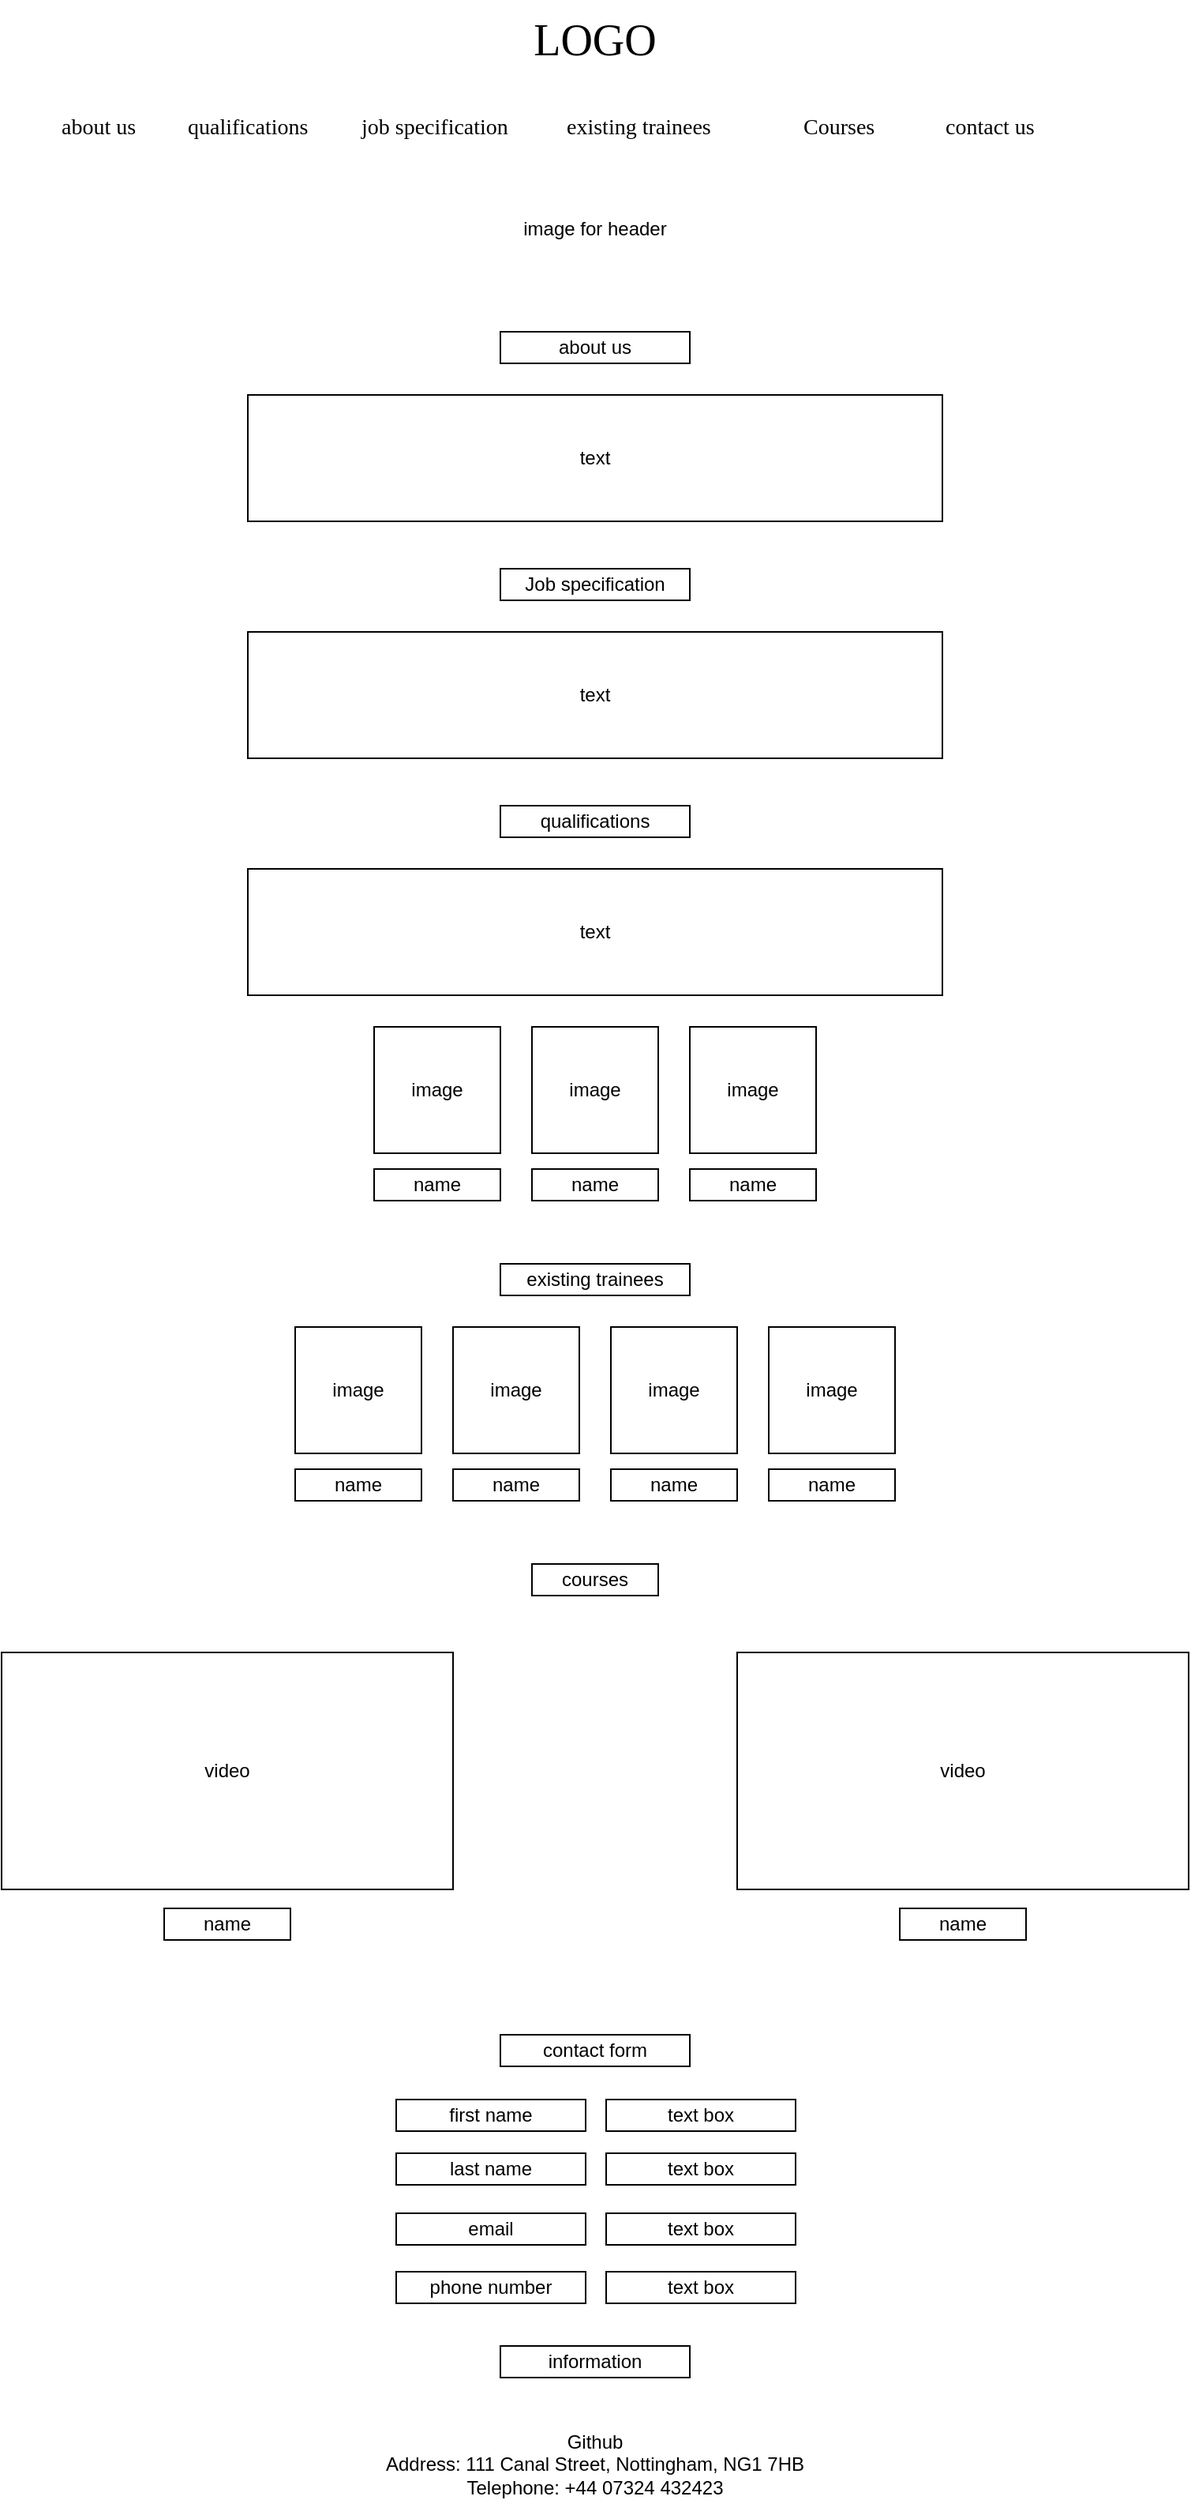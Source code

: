 <mxfile version="20.8.13" type="github">
  <diagram name="Page-1" id="03018318-947c-dd8e-b7a3-06fadd420f32">
    <mxGraphModel dx="1067" dy="430" grid="0" gridSize="10" guides="1" tooltips="1" connect="1" arrows="1" fold="1" page="1" pageScale="1" pageWidth="1100" pageHeight="850" background="none" math="0" shadow="0">
      <root>
        <mxCell id="0" />
        <mxCell id="1" parent="0" />
        <mxCell id="677b7b8949515195-2" value="LOGO" style="whiteSpace=wrap;html=1;rounded=0;shadow=0;labelBackgroundColor=none;strokeWidth=1;fontFamily=Verdana;fontSize=28;align=center;comic=1;fillColor=none;strokeColor=none;" parent="1" vertex="1">
          <mxGeometry x="455" y="70" width="190" height="50" as="geometry" />
        </mxCell>
        <mxCell id="677b7b8949515195-11" value="about us" style="text;html=1;points=[];align=left;verticalAlign=top;spacingTop=-4;fontSize=14;fontFamily=Verdana" parent="1" vertex="1">
          <mxGeometry x="210" y="140" width="60" height="20" as="geometry" />
        </mxCell>
        <mxCell id="677b7b8949515195-12" value="contact us" style="text;html=1;points=[];align=left;verticalAlign=top;spacingTop=-4;fontSize=14;fontFamily=Verdana" parent="1" vertex="1">
          <mxGeometry x="770" y="140" width="60" height="20" as="geometry" />
        </mxCell>
        <mxCell id="677b7b8949515195-13" value="job specification" style="text;html=1;points=[];align=left;verticalAlign=top;spacingTop=-4;fontSize=14;fontFamily=Verdana" parent="1" vertex="1">
          <mxGeometry x="400" y="140" width="60" height="20" as="geometry" />
        </mxCell>
        <mxCell id="677b7b8949515195-14" value="existing trainees" style="text;html=1;points=[];align=left;verticalAlign=top;spacingTop=-4;fontSize=14;fontFamily=Verdana" parent="1" vertex="1">
          <mxGeometry x="530" y="140" width="60" height="20" as="geometry" />
        </mxCell>
        <mxCell id="JIK_EkyT1b8QruOf0Ubo-1" value="qualifications" style="text;html=1;points=[];align=left;verticalAlign=top;spacingTop=-4;fontSize=14;fontFamily=Verdana" parent="1" vertex="1">
          <mxGeometry x="290" y="140" width="60" height="20" as="geometry" />
        </mxCell>
        <mxCell id="JIK_EkyT1b8QruOf0Ubo-7" value="image for header" style="text;html=1;strokeColor=none;fillColor=none;align=center;verticalAlign=middle;whiteSpace=wrap;rounded=0;" parent="1" vertex="1">
          <mxGeometry x="350" y="200" width="400" height="30" as="geometry" />
        </mxCell>
        <mxCell id="JIK_EkyT1b8QruOf0Ubo-8" value="about us" style="rounded=0;whiteSpace=wrap;html=1;fillColor=none;" parent="1" vertex="1">
          <mxGeometry x="490" y="280" width="120" height="20" as="geometry" />
        </mxCell>
        <mxCell id="JIK_EkyT1b8QruOf0Ubo-10" value="text" style="rounded=0;whiteSpace=wrap;html=1;fillColor=none;" parent="1" vertex="1">
          <mxGeometry x="330" y="320" width="440" height="80" as="geometry" />
        </mxCell>
        <mxCell id="JIK_EkyT1b8QruOf0Ubo-11" value="qualifications" style="rounded=0;whiteSpace=wrap;html=1;fillColor=none;" parent="1" vertex="1">
          <mxGeometry x="490" y="580" width="120" height="20" as="geometry" />
        </mxCell>
        <mxCell id="JIK_EkyT1b8QruOf0Ubo-12" value="text" style="rounded=0;whiteSpace=wrap;html=1;fillColor=none;" parent="1" vertex="1">
          <mxGeometry x="330" y="620" width="440" height="80" as="geometry" />
        </mxCell>
        <mxCell id="JIK_EkyT1b8QruOf0Ubo-14" value="Job specification" style="rounded=0;whiteSpace=wrap;html=1;fillColor=none;" parent="1" vertex="1">
          <mxGeometry x="490" y="430" width="120" height="20" as="geometry" />
        </mxCell>
        <mxCell id="JIK_EkyT1b8QruOf0Ubo-15" value="text" style="rounded=0;whiteSpace=wrap;html=1;fillColor=none;" parent="1" vertex="1">
          <mxGeometry x="330" y="470" width="440" height="80" as="geometry" />
        </mxCell>
        <mxCell id="JIK_EkyT1b8QruOf0Ubo-16" value="existing trainees" style="rounded=0;whiteSpace=wrap;html=1;fillColor=none;" parent="1" vertex="1">
          <mxGeometry x="490" y="870" width="120" height="20" as="geometry" />
        </mxCell>
        <mxCell id="JIK_EkyT1b8QruOf0Ubo-17" value="image" style="rounded=0;whiteSpace=wrap;html=1;fillColor=none;" parent="1" vertex="1">
          <mxGeometry x="360" y="910" width="80" height="80" as="geometry" />
        </mxCell>
        <mxCell id="JIK_EkyT1b8QruOf0Ubo-18" value="image" style="rounded=0;whiteSpace=wrap;html=1;fillColor=none;" parent="1" vertex="1">
          <mxGeometry x="460" y="910" width="80" height="80" as="geometry" />
        </mxCell>
        <mxCell id="JIK_EkyT1b8QruOf0Ubo-19" value="image" style="rounded=0;whiteSpace=wrap;html=1;fillColor=none;" parent="1" vertex="1">
          <mxGeometry x="560" y="910" width="80" height="80" as="geometry" />
        </mxCell>
        <mxCell id="JIK_EkyT1b8QruOf0Ubo-20" value="image" style="rounded=0;whiteSpace=wrap;html=1;fillColor=none;" parent="1" vertex="1">
          <mxGeometry x="660" y="910" width="80" height="80" as="geometry" />
        </mxCell>
        <mxCell id="JIK_EkyT1b8QruOf0Ubo-29" value="contact form" style="rounded=0;whiteSpace=wrap;html=1;fillColor=none;" parent="1" vertex="1">
          <mxGeometry x="490" y="1358" width="120" height="20" as="geometry" />
        </mxCell>
        <mxCell id="JIK_EkyT1b8QruOf0Ubo-31" value="first name" style="rounded=0;whiteSpace=wrap;html=1;fillColor=none;" parent="1" vertex="1">
          <mxGeometry x="424" y="1399" width="120" height="20" as="geometry" />
        </mxCell>
        <mxCell id="JIK_EkyT1b8QruOf0Ubo-32" value="text box" style="rounded=0;whiteSpace=wrap;html=1;fillColor=none;" parent="1" vertex="1">
          <mxGeometry x="557" y="1399" width="120" height="20" as="geometry" />
        </mxCell>
        <mxCell id="JIK_EkyT1b8QruOf0Ubo-33" value="last name" style="rounded=0;whiteSpace=wrap;html=1;fillColor=none;" parent="1" vertex="1">
          <mxGeometry x="424" y="1433" width="120" height="20" as="geometry" />
        </mxCell>
        <mxCell id="JIK_EkyT1b8QruOf0Ubo-34" value="text box" style="rounded=0;whiteSpace=wrap;html=1;fillColor=none;" parent="1" vertex="1">
          <mxGeometry x="557" y="1433" width="120" height="20" as="geometry" />
        </mxCell>
        <mxCell id="JIK_EkyT1b8QruOf0Ubo-37" value="information" style="rounded=0;whiteSpace=wrap;html=1;fillColor=none;" parent="1" vertex="1">
          <mxGeometry x="490" y="1555" width="120" height="20" as="geometry" />
        </mxCell>
        <mxCell id="JIK_EkyT1b8QruOf0Ubo-39" value="&lt;div&gt;Github&lt;/div&gt;&lt;div&gt;Address: 111 Canal Street, Nottingham, NG1 7HB&lt;/div&gt;&lt;div&gt;Telephone: +44 07324 432423&lt;/div&gt;" style="text;html=1;strokeColor=none;fillColor=none;align=center;verticalAlign=middle;whiteSpace=wrap;rounded=0;" parent="1" vertex="1">
          <mxGeometry x="395" y="1615" width="310" height="30" as="geometry" />
        </mxCell>
        <mxCell id="JIK_EkyT1b8QruOf0Ubo-40" value="name" style="rounded=0;whiteSpace=wrap;html=1;fillColor=none;" parent="1" vertex="1">
          <mxGeometry x="360" y="1000" width="80" height="20" as="geometry" />
        </mxCell>
        <mxCell id="JIK_EkyT1b8QruOf0Ubo-41" value="name" style="rounded=0;whiteSpace=wrap;html=1;fillColor=none;" parent="1" vertex="1">
          <mxGeometry x="460" y="1000" width="80" height="20" as="geometry" />
        </mxCell>
        <mxCell id="JIK_EkyT1b8QruOf0Ubo-42" value="name" style="rounded=0;whiteSpace=wrap;html=1;fillColor=none;" parent="1" vertex="1">
          <mxGeometry x="560" y="1000" width="80" height="20" as="geometry" />
        </mxCell>
        <mxCell id="JIK_EkyT1b8QruOf0Ubo-43" value="name" style="rounded=0;whiteSpace=wrap;html=1;fillColor=none;" parent="1" vertex="1">
          <mxGeometry x="660" y="1000" width="80" height="20" as="geometry" />
        </mxCell>
        <mxCell id="1O3x2wAnk1VwRl7zVLgC-11" value="image" style="rounded=0;whiteSpace=wrap;html=1;fillColor=none;" parent="1" vertex="1">
          <mxGeometry x="410" y="720" width="80" height="80" as="geometry" />
        </mxCell>
        <mxCell id="1O3x2wAnk1VwRl7zVLgC-12" value="image" style="rounded=0;whiteSpace=wrap;html=1;fillColor=none;" parent="1" vertex="1">
          <mxGeometry x="510" y="720" width="80" height="80" as="geometry" />
        </mxCell>
        <mxCell id="1O3x2wAnk1VwRl7zVLgC-13" value="image" style="rounded=0;whiteSpace=wrap;html=1;fillColor=none;" parent="1" vertex="1">
          <mxGeometry x="610" y="720" width="80" height="80" as="geometry" />
        </mxCell>
        <mxCell id="1O3x2wAnk1VwRl7zVLgC-14" value="name" style="rounded=0;whiteSpace=wrap;html=1;fillColor=none;" parent="1" vertex="1">
          <mxGeometry x="410" y="810" width="80" height="20" as="geometry" />
        </mxCell>
        <mxCell id="1O3x2wAnk1VwRl7zVLgC-15" value="name" style="rounded=0;whiteSpace=wrap;html=1;fillColor=none;" parent="1" vertex="1">
          <mxGeometry x="510" y="810" width="80" height="20" as="geometry" />
        </mxCell>
        <mxCell id="1O3x2wAnk1VwRl7zVLgC-16" value="name" style="rounded=0;whiteSpace=wrap;html=1;fillColor=none;" parent="1" vertex="1">
          <mxGeometry x="610" y="810" width="80" height="20" as="geometry" />
        </mxCell>
        <mxCell id="yn2nVPwPSUITcEasEuQC-1" value="Courses&lt;br&gt;" style="text;html=1;points=[];align=left;verticalAlign=top;spacingTop=-4;fontSize=14;fontFamily=Verdana" vertex="1" parent="1">
          <mxGeometry x="680" y="140" width="60" height="20" as="geometry" />
        </mxCell>
        <mxCell id="yn2nVPwPSUITcEasEuQC-6" value="video" style="rounded=0;whiteSpace=wrap;html=1;fillColor=none;" vertex="1" parent="1">
          <mxGeometry x="174" y="1116" width="286" height="150" as="geometry" />
        </mxCell>
        <mxCell id="yn2nVPwPSUITcEasEuQC-7" value="name" style="rounded=0;whiteSpace=wrap;html=1;fillColor=none;" vertex="1" parent="1">
          <mxGeometry x="277" y="1278" width="80" height="20" as="geometry" />
        </mxCell>
        <mxCell id="yn2nVPwPSUITcEasEuQC-8" value="video" style="rounded=0;whiteSpace=wrap;html=1;fillColor=none;" vertex="1" parent="1">
          <mxGeometry x="640" y="1116" width="286" height="150" as="geometry" />
        </mxCell>
        <mxCell id="yn2nVPwPSUITcEasEuQC-9" value="name" style="rounded=0;whiteSpace=wrap;html=1;fillColor=none;" vertex="1" parent="1">
          <mxGeometry x="743" y="1278" width="80" height="20" as="geometry" />
        </mxCell>
        <mxCell id="yn2nVPwPSUITcEasEuQC-10" value="courses" style="rounded=0;whiteSpace=wrap;html=1;fillColor=none;" vertex="1" parent="1">
          <mxGeometry x="510" y="1060" width="80" height="20" as="geometry" />
        </mxCell>
        <mxCell id="yn2nVPwPSUITcEasEuQC-14" value="email" style="rounded=0;whiteSpace=wrap;html=1;fillColor=none;" vertex="1" parent="1">
          <mxGeometry x="424" y="1471" width="120" height="20" as="geometry" />
        </mxCell>
        <mxCell id="yn2nVPwPSUITcEasEuQC-15" value="text box" style="rounded=0;whiteSpace=wrap;html=1;fillColor=none;" vertex="1" parent="1">
          <mxGeometry x="557" y="1471" width="120" height="20" as="geometry" />
        </mxCell>
        <mxCell id="yn2nVPwPSUITcEasEuQC-16" value="phone number" style="rounded=0;whiteSpace=wrap;html=1;fillColor=none;" vertex="1" parent="1">
          <mxGeometry x="424" y="1508" width="120" height="20" as="geometry" />
        </mxCell>
        <mxCell id="yn2nVPwPSUITcEasEuQC-17" value="text box" style="rounded=0;whiteSpace=wrap;html=1;fillColor=none;" vertex="1" parent="1">
          <mxGeometry x="557" y="1508" width="120" height="20" as="geometry" />
        </mxCell>
      </root>
    </mxGraphModel>
  </diagram>
</mxfile>
